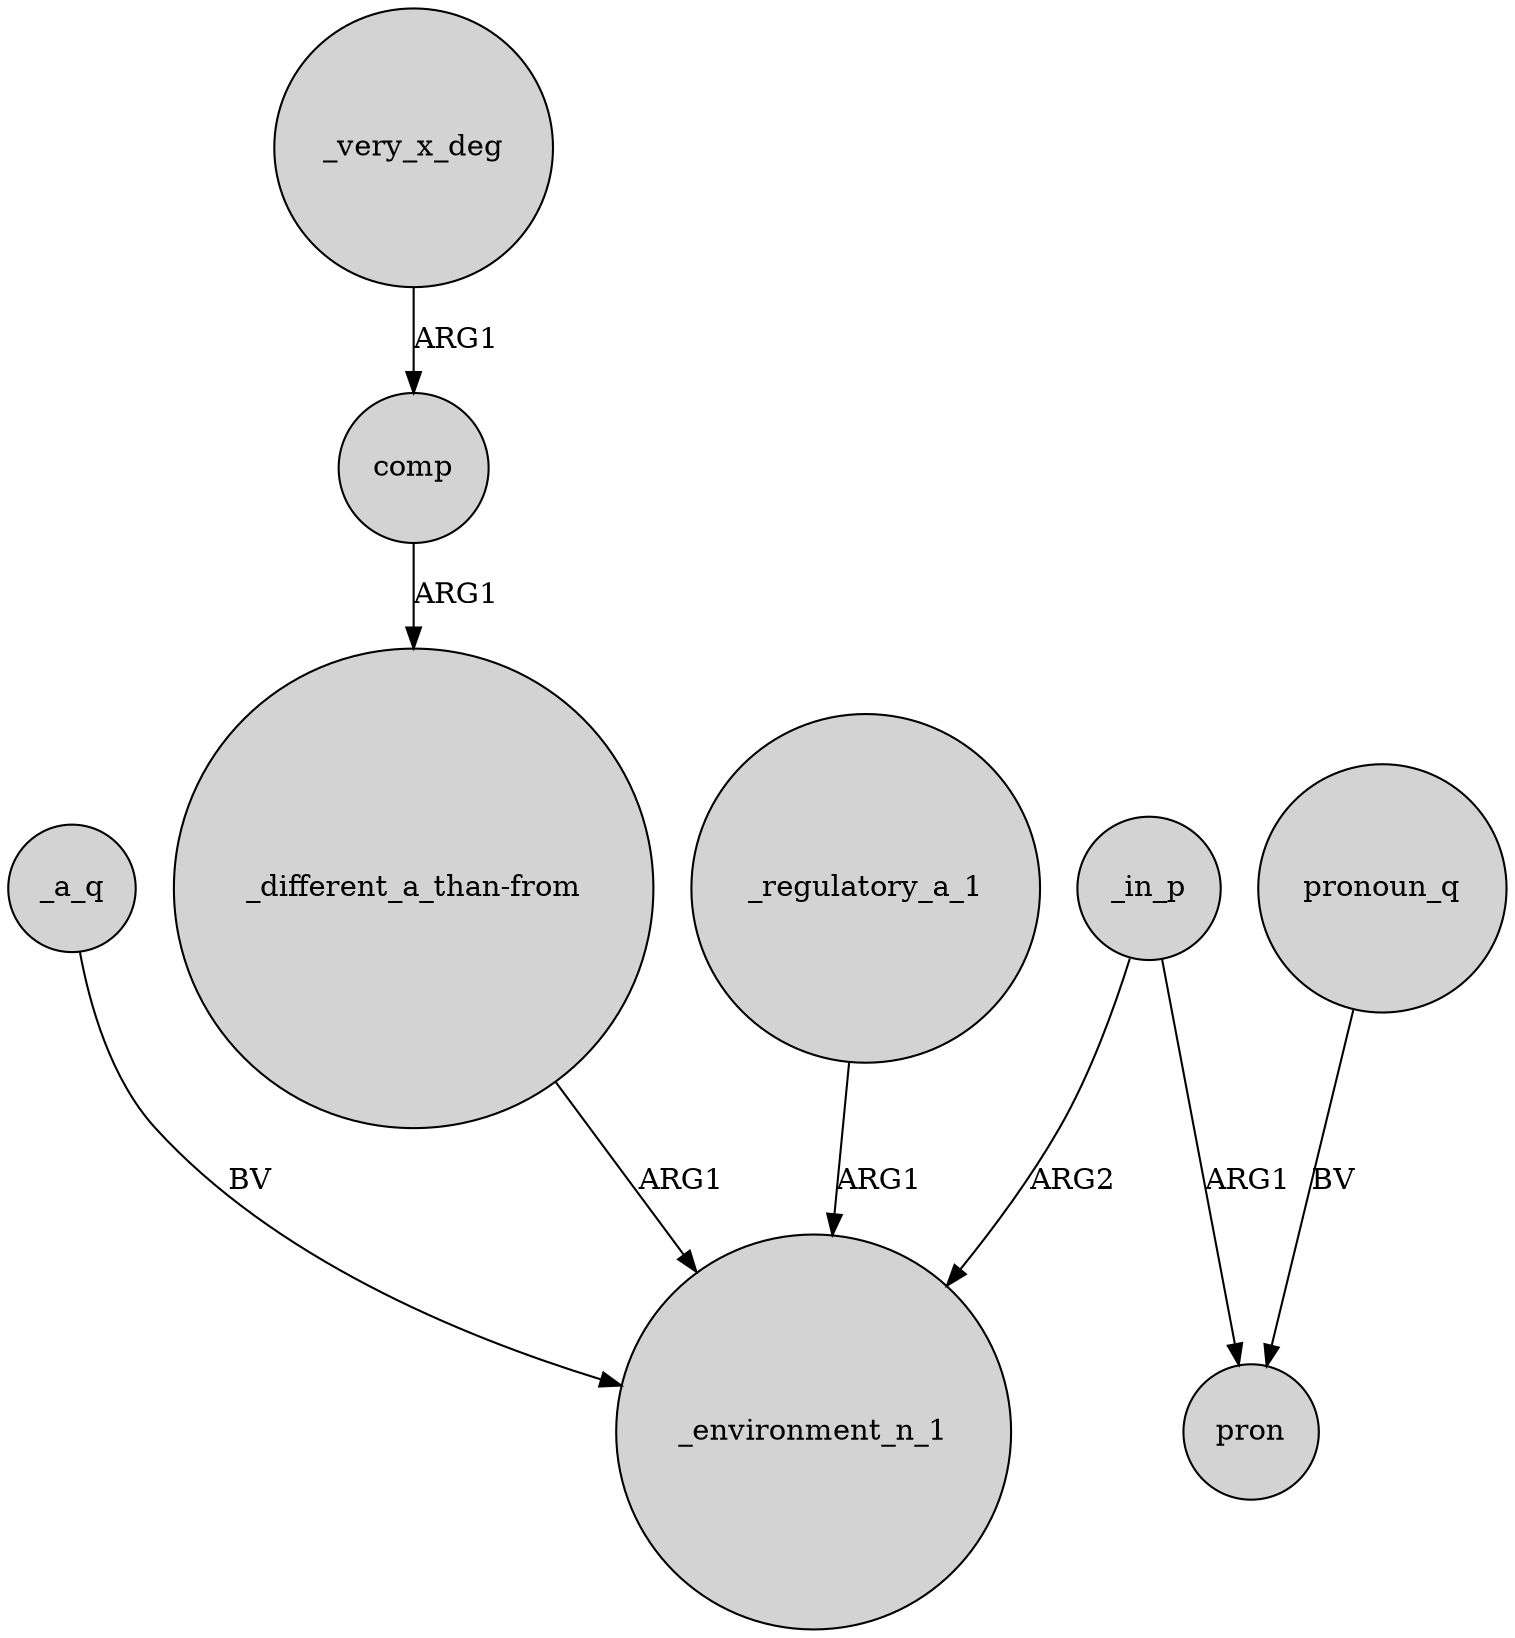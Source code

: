 digraph {
	node [shape=circle style=filled]
	_a_q -> _environment_n_1 [label=BV]
	_in_p -> _environment_n_1 [label=ARG2]
	"_different_a_than-from" -> _environment_n_1 [label=ARG1]
	_in_p -> pron [label=ARG1]
	_very_x_deg -> comp [label=ARG1]
	comp -> "_different_a_than-from" [label=ARG1]
	_regulatory_a_1 -> _environment_n_1 [label=ARG1]
	pronoun_q -> pron [label=BV]
}
